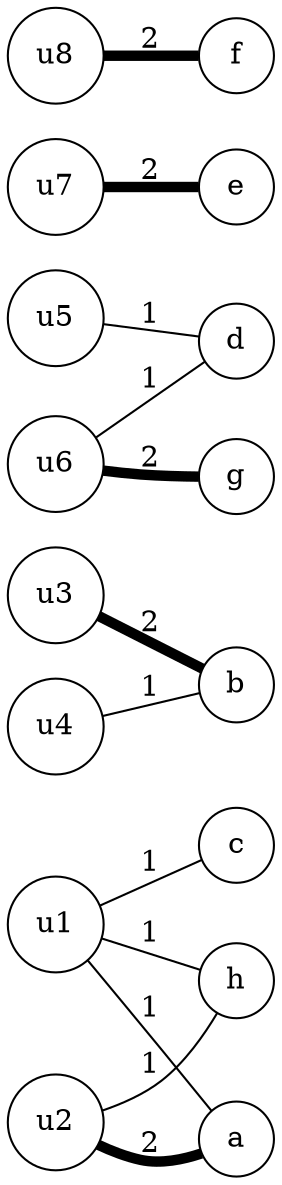 graph "" {
	graph [rankdir=LR];
	node [shape=circle];
	u1 -- a	[label=1, penwidth=1.0];
	u1 -- c	[label=1, penwidth=1.0];
	u1 -- h	[label=1, penwidth=1.0];
	u2 -- a	[label=2, penwidth=5.0];
	u2 -- h	[label=1, penwidth=1.0];
	u3 -- b	[label=2, penwidth=5.0];
	u4 -- b	[label=1, penwidth=1.0];
	u5 -- d	[label=1, penwidth=1.0];
	u6 -- d	[label=1, penwidth=1.0];
	u6 -- g	[label=2, penwidth=5.0];
	u7 -- e	[label=2, penwidth=5.0];
	u8 -- f	[label=2, penwidth=5.0];
}

// dot -Tpng fig15.gv -o graph.png
// xdot fig15.gv

